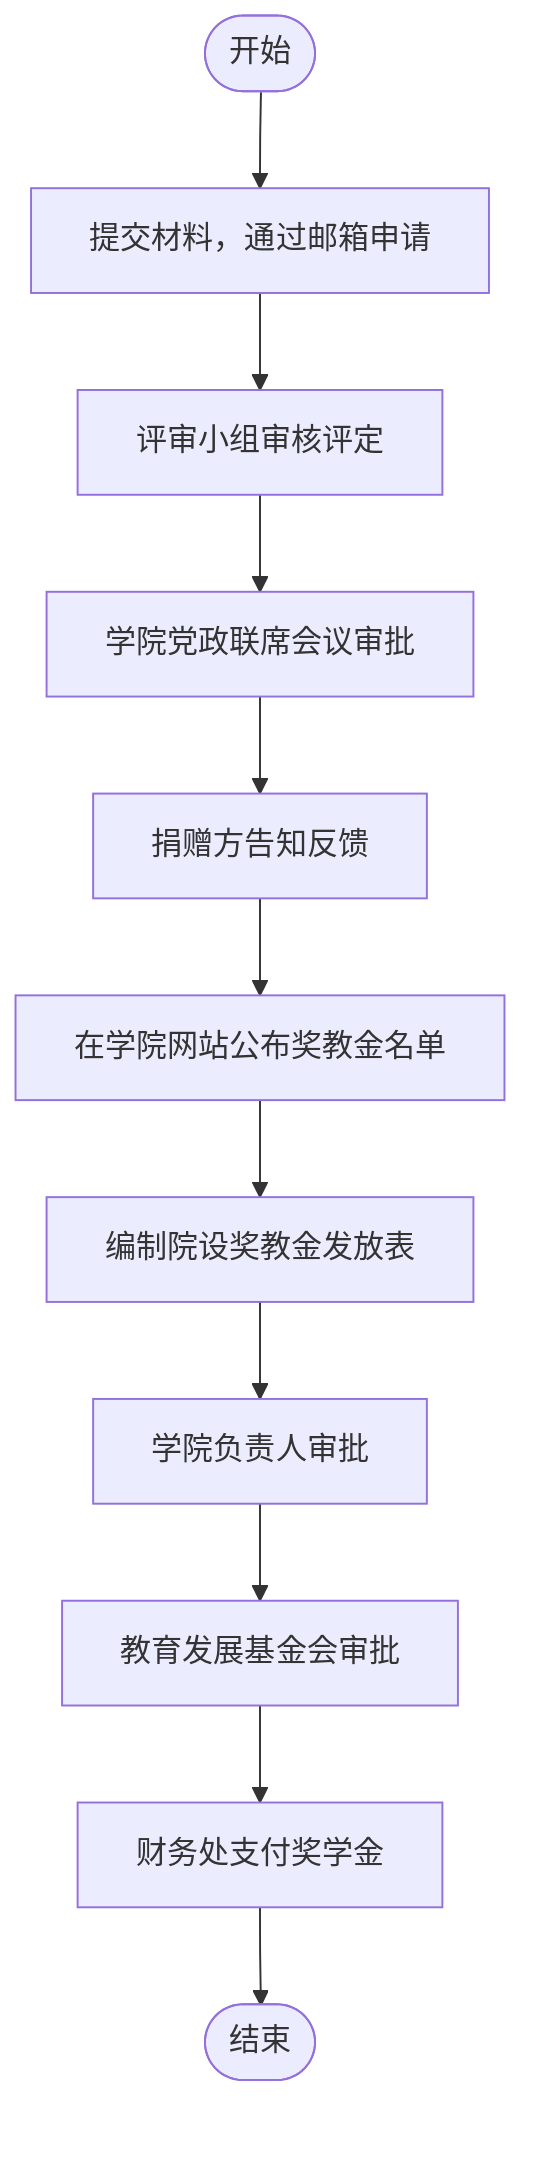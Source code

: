 flowchart TD
    Start(["开始"]) --> Submit[提交材料，通过邮箱申请]
    Submit --> Review[评审小组审核评定]
    Review --> Approval[学院党政联席会议审批]
    Approval --> Feedback[捐赠方告知反馈]
    Feedback --> Publish[在学院网站公布奖教金名单]
    Publish --> Prepare[编制院设奖教金发放表]
    Prepare --> Approve[学院负责人审批]
    Approve --> Foundation[教育发展基金会审批]
    Foundation --> Payment[财务处支付奖学金]
    Payment --> End(["结束"])